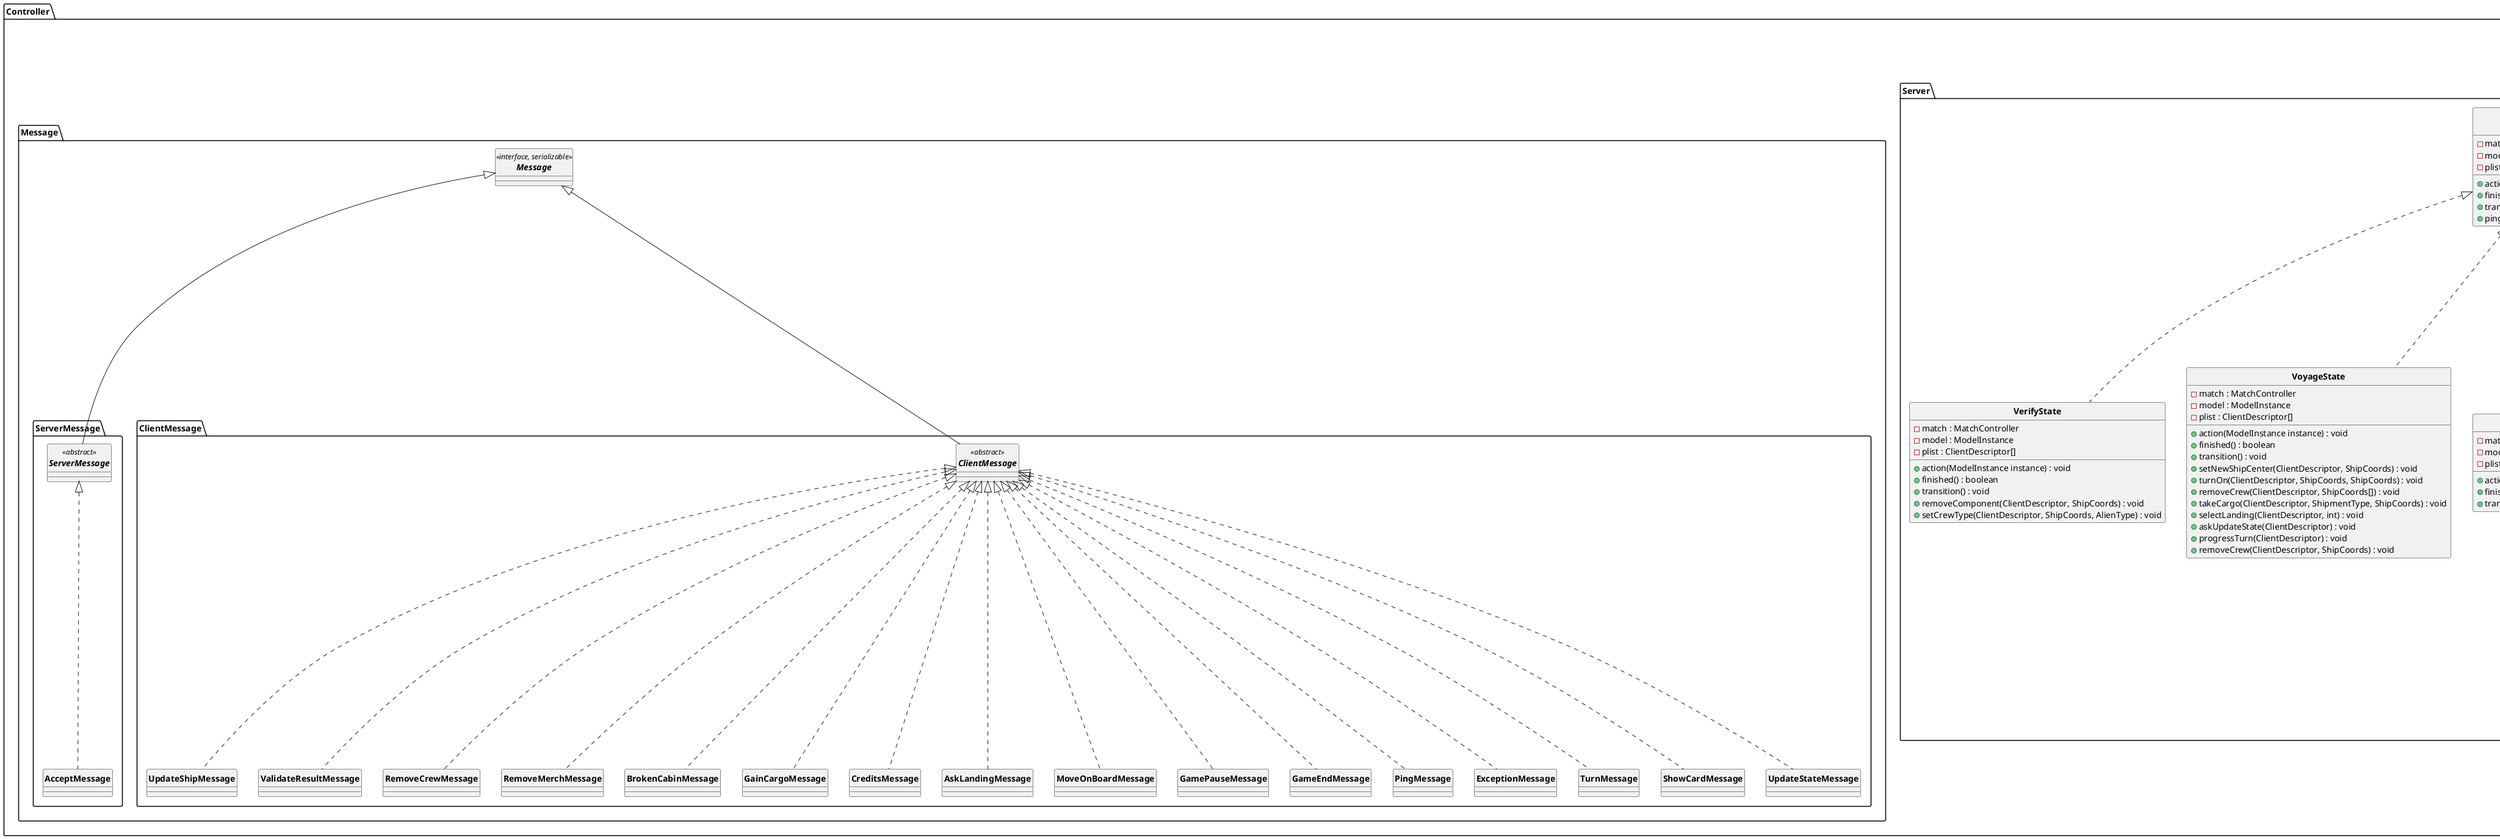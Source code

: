 @startuml controller
hide circle
skinparam classFontStyle bold
skinparam groupInheritance 1
set separator ::
skinparam classAttributeIconSize 12

' TODO sistemare tipi

' format unfinished games: list form
' 1 - game_id - num_players - player_name_0, .. , player_name_num_players-1.

package Controller{

    package Client{

        abstract ClientConnection{
            {method} # sendMessage(Message) : void
            {method} # close() : void
        }

        ClientConnection^..ClientRMIServerStub
        class ClientRMIServerStub{
            TODO
            {method} + sendMessage(Message) : void
            {method} + close() : void
        }

        ClientConnection^..ClientSocket
        class ClientSocket{
            TODO
            {method} + sendMessage(Message) : void
            {method} + close() : void
        }

        interface iClientGameController <<interface>> {
            {method} + throwException(Exception) : void 
            {method} + updateTurn(int, PlayerColor) : void 
            {method} + showCard(int) : void 
            {method} + updateState(GameState) : void 
            {method} + updateShip(PlayerColor, iSpaceShip) : void 
            {method} + updateShipValidationResult(boolean, VerifyResult[]) : void 
            {method} + askRemoveCrew(int) : void
            {method} + askRemoveCargo(int) : void
            {method} + askChooseNewCabin() : void
            {method} + giveCargo(int[]) : void
            {method} + earnCredits(int) : void
            {method} + askLanding() : void
            {method} + moveOnBoard(PlayerColor, int) : void 
            {method} + pauseGame() : void 
            {method} + endGame() : void 
            {method} + ping() : void 
        }

        iClientGameController^--ClientGameController
        ClientConnection<-*ClientGameController
        class ClientGameController{
            {field} - model : ModelView
            {field} - state : GameState
            {field} - server : ClientConnection
            {field} - listener : ViewListener
            {method} + throwException(Exception) : void 
            {method} + updateTurn(int, PlayerColor) : void 
            {method} + showCard(int) : void 
            {method} + updateState(GameState) : void 
            {method} + updateShip(PlayerColor, iSpaceShip) : void 
            {method} + updateShipValidationResult(boolean, VerifyResult[]) : void 
            {method} + askRemoveCrew(int) : void
            {method} + askRemoveCargo(int) : void
            {method} + askChooseNewCabin() : void
            {method} + giveCargo(int[]) : void
            {method} + earnCredits(int) : void
            {method} + askLanding() : void
            {method} + moveOnBoard(PlayerColor, int) : void 
            {method} + pauseGame() : void 
            {method} + endGame() : void 
            {method} + ping() : void 
        }

    }

    package Server{

        class ClientDescriptor{
            {field} - username: String
            {field} - color : PlayerColor
            {field} - disconnected : boolean
            {method} + getUsername() : String
            {method} + getColor() : PlayerColor
            {method} + getDisconnected() : boolean
            {method} + sendMessage(ClientMessage m) : void
        }

        Connection<-*ClientDescriptor:connection
        abstract Connection {
            {method} # sendMessage(Message) : void
            {method} # close() : void
        }

        Connection^.. RMIConnection
        class RMIConnection {
            TODO
            {method} + sendMessage(Message) : void
            {method} + close() : void
        }

        Connection^.. SocketConnection
        class SocketConnection {
            TODO
            {method} + sendMessage(Message) : void
            {method} + close() : void
        }

        ServerController <-- Server:Controller
        class Server <<singleton>>{
            {field} - instance : Server
            {method} + run() : void
            {method} + accept(RmiConnection) : ClientRMIServerStub
            {method} + getInstance() : Server  <<static>>
        }


        class ModelInstance{
            {field} - player_ships : iSpaceShip[]
            {field} - planche : iPlanche
            {field} - board : iCommonBoard
            {field} - card_piles : iCards[]
            {method} + getShip(PlayerColor) : iSpaceShip
            {method} + getPlanche() : iPlanche 
            {method} + getBoard() : iCommonBoard
            {method} + getCard(int) : iCard
        }

        ClientDescriptor <-- "0..4  " ServerController:players
        ModelInstance<--*ServerController:model
        class ServerController{
            {field} - waiting : boolean
            {method} + connect() : void
            {method} + disconnect() : void
            {method} + sendContinue() : void
            {method} + putComponent(ClientDescriptor, ShipCoords, ComponentRotation, int) : void
            {method} + takeComponent(ClientDescriptor) : void
            {method} + takeDiscarded(ClientDescriptor, int) : void
            {method} + discardComponent(ClientDescriptor, int component_id) : void
            {method} + toggleHourglass(ClientDescriptor) : void
            {method} + removeComponent(ClientDescriptor, ShipCoords) : void
            {method} + setCrewType(ClientDescriptor, ShipCoords, AlienType) : void
            {method} + setNewShipCenter(ClientDescriptor, ShipCoords) : void
            {method} + turnOn(ClientDescriptor, ShipCoords, ShipCoords) : void
            {method} + removeCrew(ClientDescriptor, ShipCoords[]) : void
            {method} + removeCargo(ClientDescriptor, ShipCoords[]) : void
            {method} + takeCargo(ClientDescriptor, ShipmentType, ShipCoords) : void
            {method} + selectLanding(ClientDescriptor, int) : void
            {method} + removeCrew(ClientDescriptor, ShipCoords) : void
            {method} + askUpdateState(ClientDescriptor) : void
            {method} + progressTurn(ClientDescriptor) : void
            {method} + ping(ClientDescriptor) : void
        }

        GameState<--* ServerController:state
        abstract GameState <<abstract>> {
            {field} - match : MatchController
            {field} - model : ModelInstance
            {field} - plist : ClientDescriptor[]
            {method} + action(ModelInstance instance) : void
            {method} + finished() : boolean
            {method} + transition() : void 
            {method} + ping(ClientDescriptor) : void
        }

        GameState^.. ConstructionState
        class ConstructionState{
            {field} - match : MatchController
            {field} - model : ModelInstance
            {field} - plist : ClientDescriptor[]
            {method} + action(ModelInstance instance) : void
            {method} + finished() : boolean
            {method} + transition() : void 
            {method} + putComponent(ClientDescriptor, ShipCoords, ComponentRotation, int) : void
            {method} + takeComponent(ClientDescriptor) : void
            {method} + takeDiscarded(ClientDescriptor, int) : void
            {method} + discardComponent(ClientDescriptor, int component_id) : void
            {method} + toggleHourglass(ClientDescriptor) : void
        }

        GameState^.. VerifyState
        class VerifyState{
            {field} - match : MatchController
            {field} - model : ModelInstance
            {field} - plist : ClientDescriptor[]
            {method} + action(ModelInstance instance) : void
            {method} + finished() : boolean
            {method} + transition() : void 
            {method} + removeComponent(ClientDescriptor, ShipCoords) : void
            {method} + setCrewType(ClientDescriptor, ShipCoords, AlienType) : void
        }
        
        GameState^.. VoyageState
        class VoyageState{
            {field} - match : MatchController
            {field} - model : ModelInstance
            {field} - plist : ClientDescriptor[]
            {method} + action(ModelInstance instance) : void
            {method} + finished() : boolean
            {method} + transition() : void 
            {method} + setNewShipCenter(ClientDescriptor, ShipCoords) : void
            {method} + turnOn(ClientDescriptor, ShipCoords, ShipCoords) : void
            {method} + removeCrew(ClientDescriptor, ShipCoords[]) : void
            {method} + takeCargo(ClientDescriptor, ShipmentType, ShipCoords) : void
            {method} + selectLanding(ClientDescriptor, int) : void
            {method} + askUpdateState(ClientDescriptor) : void
            {method} + progressTurn(ClientDescriptor) : void
            {method} + removeCrew(ClientDescriptor, ShipCoords) : void
        }

        GameState^.. LeaderboardState
        class LeaderboardState{
            {field} - match : MatchController
            {field} - model : ModelInstance
            {field} - plist : ClientDescriptor[]
            {method} + action(ModelInstance instance) : void
            {method} + finished() : boolean
            {method} + transition() : void 
        }

    }

    package Message{

        interface Message <<interface, serializable>>

        Message^-- ServerMessage::ServerMessage
        package ServerMessage{
            abstract ServerMessage <<abstract>> {

            }

            ServerMessage^... AcceptMessage
            class AcceptMessage{

            }

        }

        Message^-- ClientMessage::ClientMessage
        package ClientMessage {
            abstract ClientMessage <<abstract>> {

            }

            ClientMessage^... ExceptionMessage 
            class ExceptionMessage{

            }

            ClientMessage^... TurnMessage
            class TurnMessage{

            }

            ClientMessage^... ShowCardMessage
            class ShowCardMessage{

            }

            ClientMessage^... UpdateStateMessage
            class UpdateStateMessage{

            }

            ClientMessage^... UpdateShipMessage
            class UpdateShipMessage{

            }

            ClientMessage^... ValidateResultMessage
            class ValidateResultMessage{

            }

            ClientMessage^... RemoveCrewMessage
            class RemoveCrewMessage{

            }

            ClientMessage^... RemoveMerchMessage
            class RemoveMerchMessage{

            }

            ClientMessage^... BrokenCabinMessage
            class BrokenCabinMessage{

            }

            ClientMessage^... GainCargoMessage
            class GainCargoMessage{

            }

            ClientMessage^... CreditsMessage
            class CreditsMessage{

            }

            ClientMessage^... AskLandingMessage
            class AskLandingMessage{

            }

            ClientMessage^... MoveOnBoardMessage
            class MoveOnBoardMessage{

            }

            ClientMessage^... GamePauseMessage
            class GamePauseMessage{

            }

            ClientMessage^... GameEndMessage
            class GameEndMessage{

            }

            ClientMessage^... PingMessage
            class PingMessage{

            }
        }
        
    }

}
@enduml


